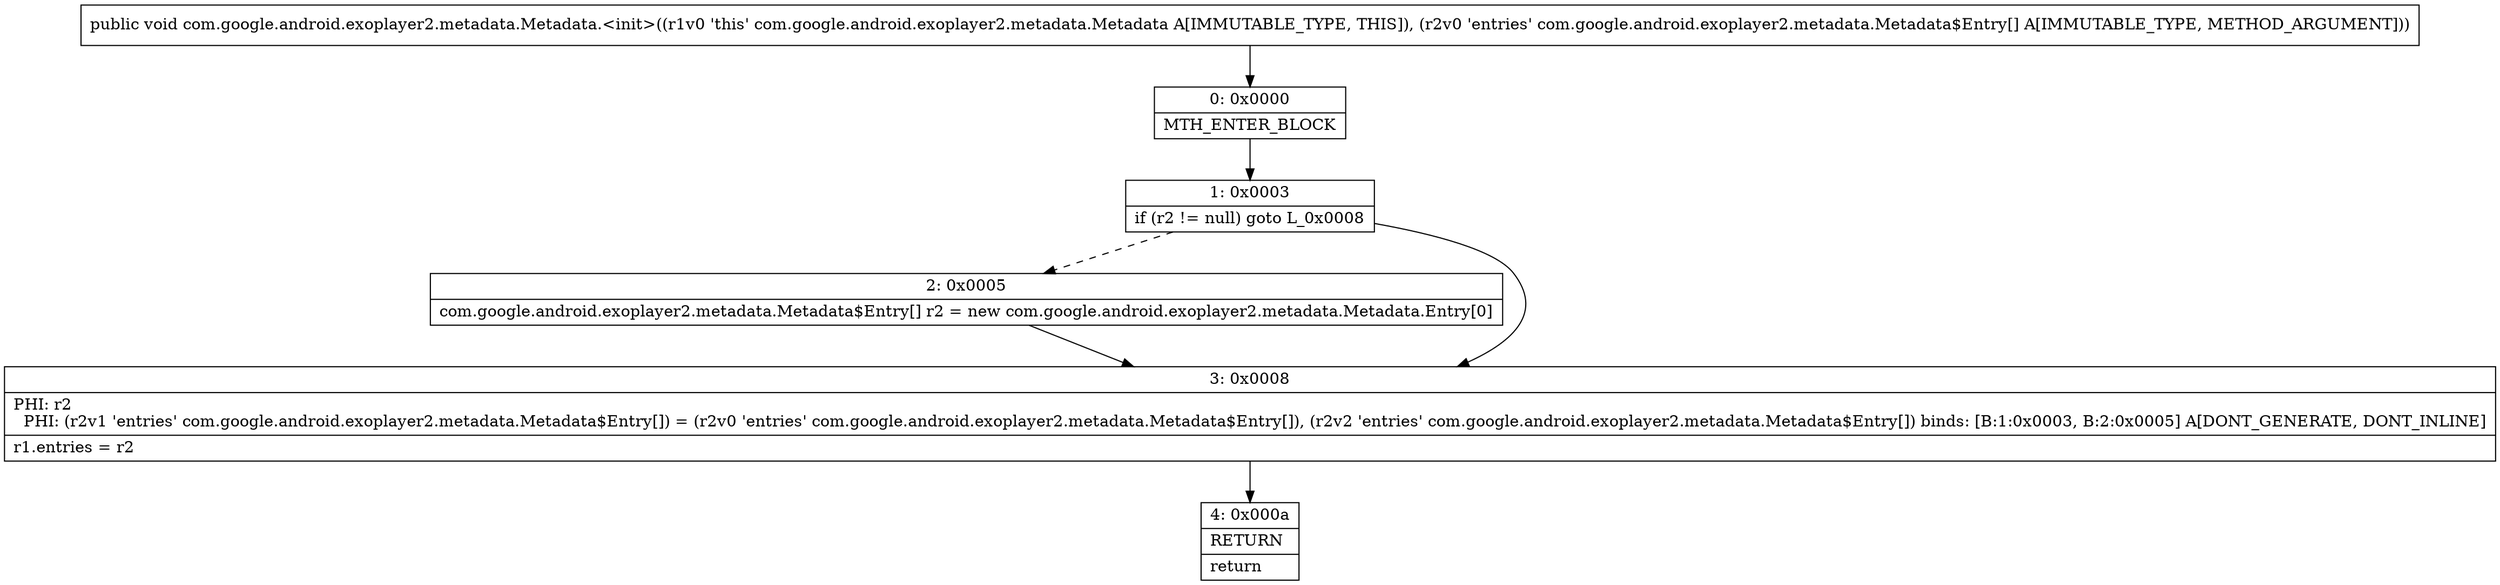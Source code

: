 digraph "CFG forcom.google.android.exoplayer2.metadata.Metadata.\<init\>([Lcom\/google\/android\/exoplayer2\/metadata\/Metadata$Entry;)V" {
Node_0 [shape=record,label="{0\:\ 0x0000|MTH_ENTER_BLOCK\l}"];
Node_1 [shape=record,label="{1\:\ 0x0003|if (r2 != null) goto L_0x0008\l}"];
Node_2 [shape=record,label="{2\:\ 0x0005|com.google.android.exoplayer2.metadata.Metadata$Entry[] r2 = new com.google.android.exoplayer2.metadata.Metadata.Entry[0]\l}"];
Node_3 [shape=record,label="{3\:\ 0x0008|PHI: r2 \l  PHI: (r2v1 'entries' com.google.android.exoplayer2.metadata.Metadata$Entry[]) = (r2v0 'entries' com.google.android.exoplayer2.metadata.Metadata$Entry[]), (r2v2 'entries' com.google.android.exoplayer2.metadata.Metadata$Entry[]) binds: [B:1:0x0003, B:2:0x0005] A[DONT_GENERATE, DONT_INLINE]\l|r1.entries = r2\l}"];
Node_4 [shape=record,label="{4\:\ 0x000a|RETURN\l|return\l}"];
MethodNode[shape=record,label="{public void com.google.android.exoplayer2.metadata.Metadata.\<init\>((r1v0 'this' com.google.android.exoplayer2.metadata.Metadata A[IMMUTABLE_TYPE, THIS]), (r2v0 'entries' com.google.android.exoplayer2.metadata.Metadata$Entry[] A[IMMUTABLE_TYPE, METHOD_ARGUMENT])) }"];
MethodNode -> Node_0;
Node_0 -> Node_1;
Node_1 -> Node_2[style=dashed];
Node_1 -> Node_3;
Node_2 -> Node_3;
Node_3 -> Node_4;
}

